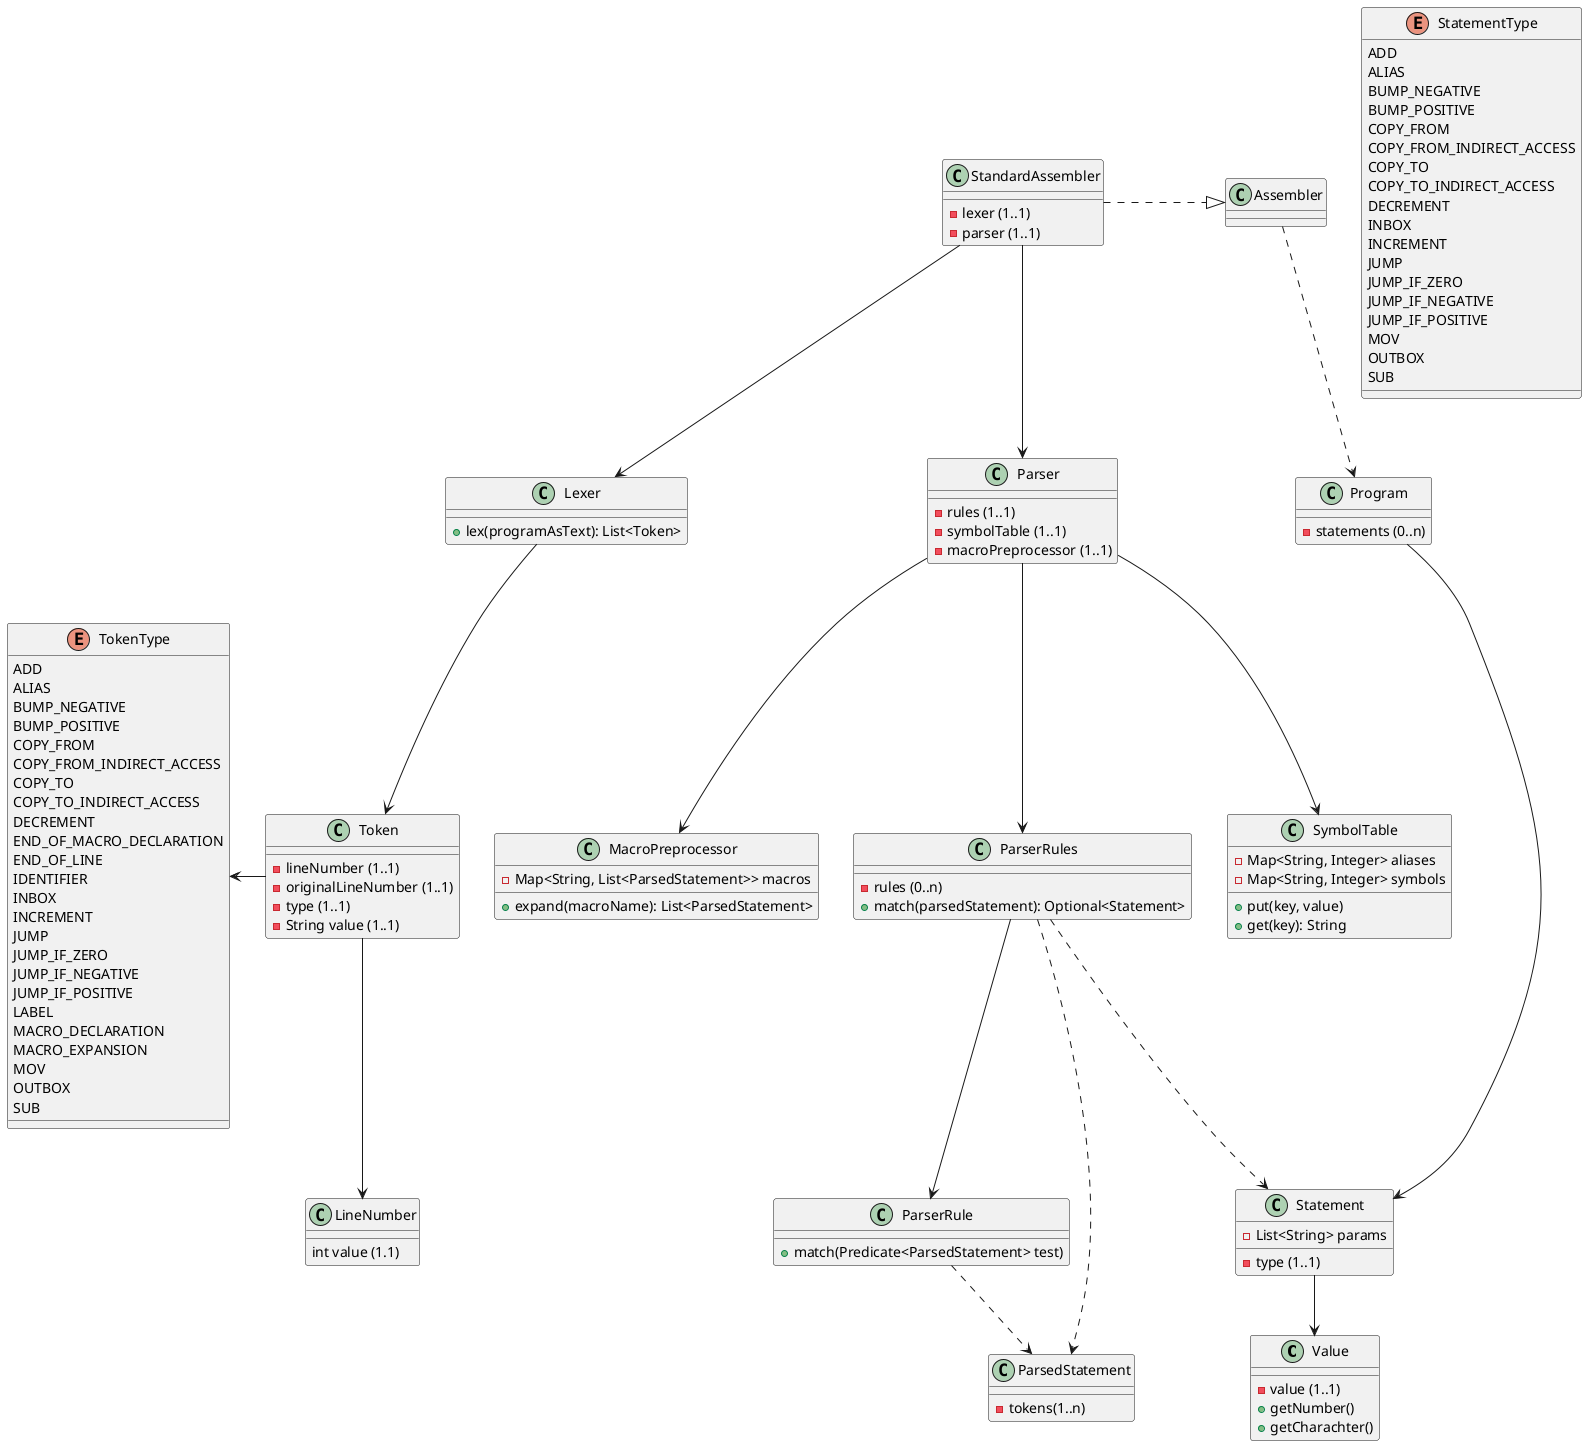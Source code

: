 @startuml

class Value {
  -value (1..1)
  +getNumber()
  +getCharachter()
}


class Program {
  -statements (0..n)
}

class Statement {
  -type (1..1)
  -List<String> params
}

enum StatementType {
    ADD
    ALIAS
    BUMP_NEGATIVE
    BUMP_POSITIVE
    COPY_FROM
    COPY_FROM_INDIRECT_ACCESS
    COPY_TO
    COPY_TO_INDIRECT_ACCESS
    DECREMENT
    INBOX
    INCREMENT
    JUMP
    JUMP_IF_ZERO
    JUMP_IF_NEGATIVE
    JUMP_IF_POSITIVE
    MOV
    OUTBOX
    SUB
}


class StandardAssembler {
  -lexer (1..1)
  -parser (1..1)
}

class Lexer {
  +lex(programAsText): List<Token>
}

class Token {
  -lineNumber (1..1)
  -originalLineNumber (1..1)
  -type (1..1)
  -String value (1..1)
}

class LineNumber {
  int value (1.1)
}

enum TokenType {
  ADD
  ALIAS
  BUMP_NEGATIVE
  BUMP_POSITIVE
  COPY_FROM
  COPY_FROM_INDIRECT_ACCESS
  COPY_TO
  COPY_TO_INDIRECT_ACCESS
  DECREMENT
  END_OF_MACRO_DECLARATION
  END_OF_LINE
  IDENTIFIER
  INBOX
  INCREMENT
  JUMP
  JUMP_IF_ZERO
  JUMP_IF_NEGATIVE
  JUMP_IF_POSITIVE
  LABEL
  MACRO_DECLARATION
  MACRO_EXPANSION
  MOV
  OUTBOX
  SUB
}

class Parser {
  -rules (1..1)
  -symbolTable (1..1)
  -macroPreprocessor (1..1)
}

class ParserRules {
  -rules (0..n)
  +match(parsedStatement): Optional<Statement>
}

class ParserRule {
  +match(Predicate<ParsedStatement> test)
}

class ParsedStatement {
  -tokens(1..n)
}

class SymbolTable {
  -Map<String, Integer> aliases
  -Map<String, Integer> symbols

  +put(key, value)
  +get(key): String
}

class MacroPreprocessor {
  -Map<String, List<ParsedStatement>> macros

  +expand(macroName): List<ParsedStatement>
}

Assembler .down.> Program
StandardAssembler .down|> Assembler
Program -down-> Statement
Statement -down-> Value
StandardAssembler -down-> Lexer
StandardAssembler -down-> Parser

Lexer -down-> Token
Token -left-> TokenType
Token -down-> LineNumber

Parser -down-> ParserRules
Parser -down-> SymbolTable
Parser -down-> MacroPreprocessor
ParserRules -down-> ParserRule
ParserRules .down.> ParsedStatement
ParserRules .down.> Statement
ParserRule .down.> ParsedStatement

@enduml